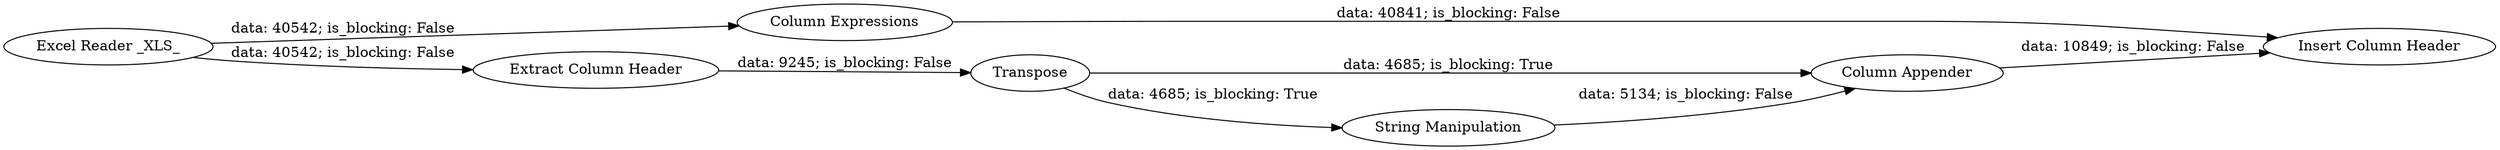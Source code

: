 digraph {
	"-8438098722068763760_16" [label="Excel Reader _XLS_"]
	"-8438098722068763760_21" [label="Column Appender"]
	"-8438098722068763760_15" [label="Column Expressions"]
	"-8438098722068763760_18" [label=Transpose]
	"-8438098722068763760_19" [label="String Manipulation"]
	"-8438098722068763760_20" [label="Insert Column Header"]
	"-8438098722068763760_17" [label="Extract Column Header"]
	"-8438098722068763760_16" -> "-8438098722068763760_15" [label="data: 40542; is_blocking: False"]
	"-8438098722068763760_18" -> "-8438098722068763760_21" [label="data: 4685; is_blocking: True"]
	"-8438098722068763760_17" -> "-8438098722068763760_18" [label="data: 9245; is_blocking: False"]
	"-8438098722068763760_15" -> "-8438098722068763760_20" [label="data: 40841; is_blocking: False"]
	"-8438098722068763760_16" -> "-8438098722068763760_17" [label="data: 40542; is_blocking: False"]
	"-8438098722068763760_19" -> "-8438098722068763760_21" [label="data: 5134; is_blocking: False"]
	"-8438098722068763760_18" -> "-8438098722068763760_19" [label="data: 4685; is_blocking: True"]
	"-8438098722068763760_21" -> "-8438098722068763760_20" [label="data: 10849; is_blocking: False"]
	rankdir=LR
}
